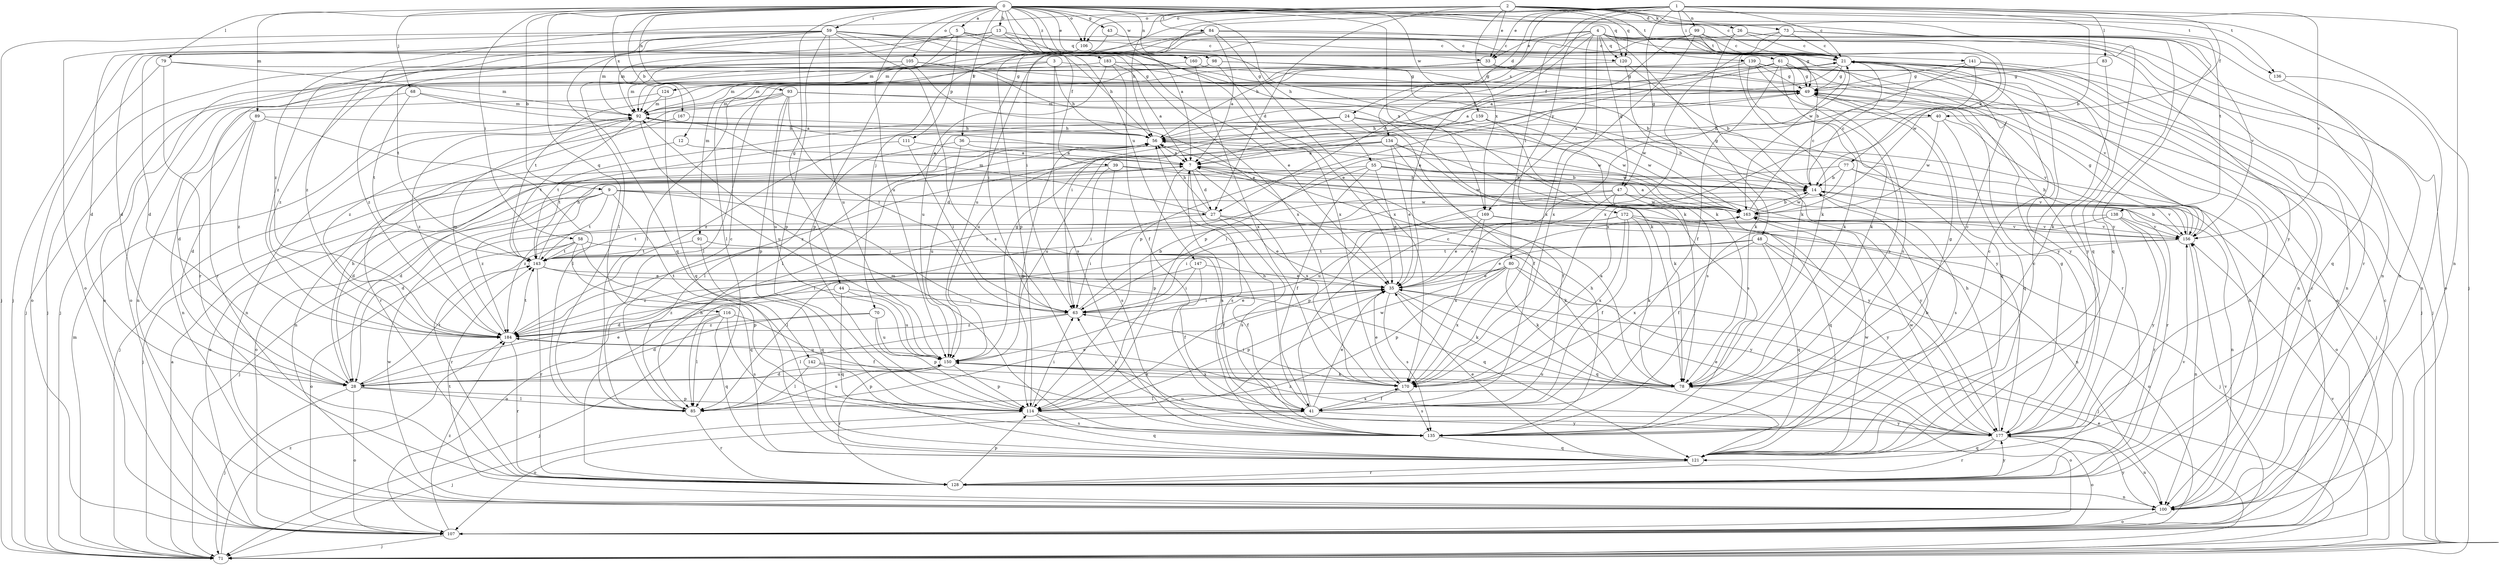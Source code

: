 strict digraph  {
0;
1;
2;
3;
4;
5;
7;
9;
12;
13;
14;
21;
24;
26;
27;
28;
33;
35;
36;
39;
40;
41;
43;
44;
47;
48;
49;
55;
56;
58;
59;
61;
63;
68;
70;
71;
73;
77;
78;
79;
80;
83;
84;
85;
89;
91;
92;
93;
98;
99;
100;
105;
106;
107;
111;
114;
116;
120;
121;
124;
128;
134;
135;
136;
138;
139;
141;
142;
143;
147;
150;
156;
159;
160;
163;
167;
169;
170;
172;
177;
183;
184;
0 -> 5  [label=a];
0 -> 7  [label=a];
0 -> 9  [label=b];
0 -> 12  [label=b];
0 -> 13  [label=b];
0 -> 21  [label=c];
0 -> 33  [label=e];
0 -> 36  [label=f];
0 -> 39  [label=f];
0 -> 43  [label=g];
0 -> 44  [label=g];
0 -> 55  [label=h];
0 -> 58  [label=i];
0 -> 59  [label=i];
0 -> 68  [label=j];
0 -> 79  [label=l];
0 -> 89  [label=m];
0 -> 93  [label=n];
0 -> 98  [label=n];
0 -> 105  [label=o];
0 -> 106  [label=o];
0 -> 116  [label=q];
0 -> 120  [label=q];
0 -> 136  [label=t];
0 -> 147  [label=u];
0 -> 150  [label=u];
0 -> 159  [label=w];
0 -> 160  [label=w];
0 -> 163  [label=w];
0 -> 167  [label=x];
0 -> 169  [label=x];
0 -> 183  [label=z];
1 -> 14  [label=b];
1 -> 21  [label=c];
1 -> 24  [label=d];
1 -> 33  [label=e];
1 -> 40  [label=f];
1 -> 47  [label=g];
1 -> 61  [label=i];
1 -> 63  [label=i];
1 -> 70  [label=j];
1 -> 80  [label=l];
1 -> 83  [label=l];
1 -> 99  [label=n];
1 -> 100  [label=n];
1 -> 106  [label=o];
1 -> 134  [label=s];
1 -> 156  [label=v];
1 -> 172  [label=y];
2 -> 26  [label=d];
2 -> 27  [label=d];
2 -> 33  [label=e];
2 -> 56  [label=h];
2 -> 71  [label=j];
2 -> 73  [label=k];
2 -> 84  [label=l];
2 -> 106  [label=o];
2 -> 120  [label=q];
2 -> 136  [label=t];
2 -> 138  [label=t];
2 -> 139  [label=t];
2 -> 169  [label=x];
2 -> 177  [label=y];
2 -> 184  [label=z];
3 -> 40  [label=f];
3 -> 56  [label=h];
3 -> 124  [label=r];
3 -> 135  [label=s];
3 -> 184  [label=z];
4 -> 27  [label=d];
4 -> 33  [label=e];
4 -> 35  [label=e];
4 -> 47  [label=g];
4 -> 48  [label=g];
4 -> 56  [label=h];
4 -> 77  [label=k];
4 -> 107  [label=o];
4 -> 120  [label=q];
4 -> 128  [label=r];
4 -> 141  [label=t];
4 -> 169  [label=x];
4 -> 170  [label=x];
5 -> 21  [label=c];
5 -> 56  [label=h];
5 -> 71  [label=j];
5 -> 111  [label=p];
5 -> 114  [label=p];
5 -> 120  [label=q];
5 -> 184  [label=z];
7 -> 14  [label=b];
7 -> 27  [label=d];
7 -> 71  [label=j];
7 -> 107  [label=o];
7 -> 114  [label=p];
7 -> 135  [label=s];
7 -> 170  [label=x];
7 -> 177  [label=y];
9 -> 27  [label=d];
9 -> 28  [label=d];
9 -> 63  [label=i];
9 -> 71  [label=j];
9 -> 142  [label=t];
9 -> 143  [label=t];
9 -> 163  [label=w];
9 -> 184  [label=z];
12 -> 7  [label=a];
12 -> 100  [label=n];
13 -> 21  [label=c];
13 -> 28  [label=d];
13 -> 78  [label=k];
13 -> 91  [label=m];
13 -> 170  [label=x];
13 -> 184  [label=z];
14 -> 21  [label=c];
14 -> 135  [label=s];
14 -> 156  [label=v];
14 -> 163  [label=w];
21 -> 49  [label=g];
21 -> 56  [label=h];
21 -> 85  [label=l];
21 -> 100  [label=n];
21 -> 177  [label=y];
24 -> 41  [label=f];
24 -> 56  [label=h];
24 -> 71  [label=j];
24 -> 143  [label=t];
24 -> 163  [label=w];
24 -> 184  [label=z];
26 -> 21  [label=c];
26 -> 78  [label=k];
26 -> 100  [label=n];
26 -> 121  [label=q];
26 -> 150  [label=u];
27 -> 35  [label=e];
27 -> 56  [label=h];
27 -> 63  [label=i];
27 -> 78  [label=k];
27 -> 92  [label=m];
27 -> 135  [label=s];
28 -> 35  [label=e];
28 -> 56  [label=h];
28 -> 71  [label=j];
28 -> 85  [label=l];
28 -> 107  [label=o];
28 -> 114  [label=p];
28 -> 143  [label=t];
28 -> 150  [label=u];
33 -> 49  [label=g];
33 -> 71  [label=j];
33 -> 85  [label=l];
33 -> 143  [label=t];
35 -> 63  [label=i];
35 -> 78  [label=k];
35 -> 114  [label=p];
35 -> 121  [label=q];
35 -> 135  [label=s];
36 -> 7  [label=a];
36 -> 85  [label=l];
36 -> 150  [label=u];
36 -> 163  [label=w];
39 -> 14  [label=b];
39 -> 28  [label=d];
39 -> 63  [label=i];
39 -> 135  [label=s];
39 -> 163  [label=w];
40 -> 56  [label=h];
40 -> 121  [label=q];
40 -> 156  [label=v];
40 -> 163  [label=w];
41 -> 21  [label=c];
41 -> 35  [label=e];
41 -> 56  [label=h];
41 -> 63  [label=i];
41 -> 107  [label=o];
41 -> 170  [label=x];
41 -> 177  [label=y];
43 -> 21  [label=c];
43 -> 92  [label=m];
44 -> 63  [label=i];
44 -> 121  [label=q];
44 -> 150  [label=u];
44 -> 184  [label=z];
47 -> 100  [label=n];
47 -> 114  [label=p];
47 -> 121  [label=q];
47 -> 150  [label=u];
47 -> 163  [label=w];
47 -> 184  [label=z];
48 -> 35  [label=e];
48 -> 107  [label=o];
48 -> 121  [label=q];
48 -> 143  [label=t];
48 -> 170  [label=x];
48 -> 177  [label=y];
49 -> 92  [label=m];
49 -> 100  [label=n];
49 -> 121  [label=q];
49 -> 128  [label=r];
49 -> 150  [label=u];
55 -> 14  [label=b];
55 -> 35  [label=e];
55 -> 41  [label=f];
55 -> 85  [label=l];
55 -> 107  [label=o];
55 -> 156  [label=v];
55 -> 177  [label=y];
56 -> 7  [label=a];
56 -> 71  [label=j];
56 -> 114  [label=p];
58 -> 41  [label=f];
58 -> 107  [label=o];
58 -> 114  [label=p];
58 -> 121  [label=q];
58 -> 128  [label=r];
58 -> 143  [label=t];
59 -> 21  [label=c];
59 -> 28  [label=d];
59 -> 35  [label=e];
59 -> 71  [label=j];
59 -> 78  [label=k];
59 -> 92  [label=m];
59 -> 107  [label=o];
59 -> 114  [label=p];
59 -> 121  [label=q];
59 -> 135  [label=s];
59 -> 150  [label=u];
59 -> 170  [label=x];
61 -> 41  [label=f];
61 -> 49  [label=g];
61 -> 63  [label=i];
61 -> 78  [label=k];
61 -> 92  [label=m];
61 -> 107  [label=o];
61 -> 114  [label=p];
61 -> 128  [label=r];
61 -> 135  [label=s];
61 -> 177  [label=y];
63 -> 14  [label=b];
63 -> 35  [label=e];
63 -> 85  [label=l];
63 -> 184  [label=z];
68 -> 7  [label=a];
68 -> 92  [label=m];
68 -> 100  [label=n];
68 -> 143  [label=t];
70 -> 28  [label=d];
70 -> 114  [label=p];
70 -> 150  [label=u];
70 -> 184  [label=z];
71 -> 7  [label=a];
71 -> 35  [label=e];
71 -> 92  [label=m];
71 -> 156  [label=v];
71 -> 184  [label=z];
73 -> 21  [label=c];
73 -> 78  [label=k];
73 -> 92  [label=m];
73 -> 100  [label=n];
73 -> 121  [label=q];
73 -> 156  [label=v];
73 -> 170  [label=x];
77 -> 14  [label=b];
77 -> 28  [label=d];
77 -> 63  [label=i];
77 -> 107  [label=o];
77 -> 128  [label=r];
78 -> 7  [label=a];
78 -> 21  [label=c];
78 -> 49  [label=g];
78 -> 85  [label=l];
78 -> 107  [label=o];
78 -> 150  [label=u];
79 -> 49  [label=g];
79 -> 92  [label=m];
79 -> 107  [label=o];
79 -> 128  [label=r];
80 -> 28  [label=d];
80 -> 35  [label=e];
80 -> 71  [label=j];
80 -> 78  [label=k];
80 -> 114  [label=p];
80 -> 170  [label=x];
80 -> 177  [label=y];
80 -> 184  [label=z];
83 -> 49  [label=g];
83 -> 78  [label=k];
84 -> 7  [label=a];
84 -> 21  [label=c];
84 -> 63  [label=i];
84 -> 85  [label=l];
84 -> 143  [label=t];
84 -> 170  [label=x];
84 -> 177  [label=y];
85 -> 21  [label=c];
85 -> 35  [label=e];
85 -> 128  [label=r];
85 -> 150  [label=u];
89 -> 28  [label=d];
89 -> 56  [label=h];
89 -> 85  [label=l];
89 -> 100  [label=n];
89 -> 184  [label=z];
91 -> 41  [label=f];
91 -> 121  [label=q];
91 -> 143  [label=t];
92 -> 56  [label=h];
92 -> 100  [label=n];
92 -> 143  [label=t];
92 -> 150  [label=u];
92 -> 163  [label=w];
92 -> 184  [label=z];
93 -> 63  [label=i];
93 -> 85  [label=l];
93 -> 92  [label=m];
93 -> 114  [label=p];
93 -> 150  [label=u];
93 -> 163  [label=w];
93 -> 177  [label=y];
93 -> 184  [label=z];
98 -> 14  [label=b];
98 -> 35  [label=e];
98 -> 49  [label=g];
98 -> 71  [label=j];
98 -> 107  [label=o];
99 -> 7  [label=a];
99 -> 21  [label=c];
99 -> 49  [label=g];
99 -> 92  [label=m];
99 -> 163  [label=w];
99 -> 170  [label=x];
100 -> 21  [label=c];
100 -> 107  [label=o];
100 -> 143  [label=t];
100 -> 163  [label=w];
100 -> 177  [label=y];
105 -> 35  [label=e];
105 -> 49  [label=g];
105 -> 71  [label=j];
105 -> 78  [label=k];
105 -> 92  [label=m];
105 -> 128  [label=r];
106 -> 14  [label=b];
106 -> 28  [label=d];
106 -> 114  [label=p];
107 -> 21  [label=c];
107 -> 71  [label=j];
107 -> 156  [label=v];
107 -> 184  [label=z];
111 -> 7  [label=a];
111 -> 63  [label=i];
111 -> 143  [label=t];
114 -> 63  [label=i];
114 -> 71  [label=j];
114 -> 121  [label=q];
114 -> 135  [label=s];
114 -> 163  [label=w];
114 -> 177  [label=y];
116 -> 41  [label=f];
116 -> 71  [label=j];
116 -> 85  [label=l];
116 -> 121  [label=q];
116 -> 135  [label=s];
116 -> 184  [label=z];
120 -> 14  [label=b];
120 -> 78  [label=k];
120 -> 184  [label=z];
121 -> 21  [label=c];
121 -> 35  [label=e];
121 -> 128  [label=r];
121 -> 163  [label=w];
124 -> 28  [label=d];
124 -> 92  [label=m];
124 -> 121  [label=q];
128 -> 56  [label=h];
128 -> 100  [label=n];
128 -> 114  [label=p];
128 -> 156  [label=v];
128 -> 177  [label=y];
134 -> 7  [label=a];
134 -> 35  [label=e];
134 -> 41  [label=f];
134 -> 78  [label=k];
134 -> 135  [label=s];
134 -> 150  [label=u];
134 -> 184  [label=z];
135 -> 7  [label=a];
135 -> 14  [label=b];
135 -> 21  [label=c];
135 -> 56  [label=h];
135 -> 92  [label=m];
135 -> 121  [label=q];
136 -> 100  [label=n];
136 -> 121  [label=q];
138 -> 41  [label=f];
138 -> 128  [label=r];
138 -> 143  [label=t];
138 -> 156  [label=v];
138 -> 177  [label=y];
139 -> 7  [label=a];
139 -> 49  [label=g];
139 -> 78  [label=k];
139 -> 92  [label=m];
139 -> 107  [label=o];
139 -> 135  [label=s];
139 -> 177  [label=y];
141 -> 49  [label=g];
141 -> 71  [label=j];
141 -> 100  [label=n];
141 -> 114  [label=p];
141 -> 170  [label=x];
142 -> 78  [label=k];
142 -> 85  [label=l];
142 -> 114  [label=p];
143 -> 35  [label=e];
143 -> 56  [label=h];
143 -> 121  [label=q];
143 -> 128  [label=r];
147 -> 35  [label=e];
147 -> 41  [label=f];
147 -> 63  [label=i];
147 -> 107  [label=o];
150 -> 28  [label=d];
150 -> 49  [label=g];
150 -> 78  [label=k];
150 -> 114  [label=p];
150 -> 128  [label=r];
150 -> 170  [label=x];
156 -> 14  [label=b];
156 -> 49  [label=g];
156 -> 56  [label=h];
156 -> 85  [label=l];
156 -> 100  [label=n];
156 -> 143  [label=t];
159 -> 14  [label=b];
159 -> 56  [label=h];
159 -> 85  [label=l];
159 -> 135  [label=s];
159 -> 163  [label=w];
160 -> 49  [label=g];
160 -> 71  [label=j];
160 -> 170  [label=x];
163 -> 7  [label=a];
163 -> 14  [label=b];
163 -> 21  [label=c];
163 -> 156  [label=v];
167 -> 56  [label=h];
167 -> 128  [label=r];
169 -> 35  [label=e];
169 -> 63  [label=i];
169 -> 71  [label=j];
169 -> 156  [label=v];
169 -> 170  [label=x];
170 -> 35  [label=e];
170 -> 41  [label=f];
170 -> 63  [label=i];
170 -> 135  [label=s];
172 -> 35  [label=e];
172 -> 41  [label=f];
172 -> 78  [label=k];
172 -> 100  [label=n];
172 -> 143  [label=t];
172 -> 156  [label=v];
172 -> 170  [label=x];
177 -> 35  [label=e];
177 -> 49  [label=g];
177 -> 56  [label=h];
177 -> 100  [label=n];
177 -> 107  [label=o];
177 -> 121  [label=q];
177 -> 128  [label=r];
177 -> 150  [label=u];
177 -> 163  [label=w];
177 -> 184  [label=z];
183 -> 7  [label=a];
183 -> 41  [label=f];
183 -> 49  [label=g];
183 -> 107  [label=o];
183 -> 150  [label=u];
183 -> 156  [label=v];
184 -> 92  [label=m];
184 -> 128  [label=r];
184 -> 143  [label=t];
184 -> 150  [label=u];
}
